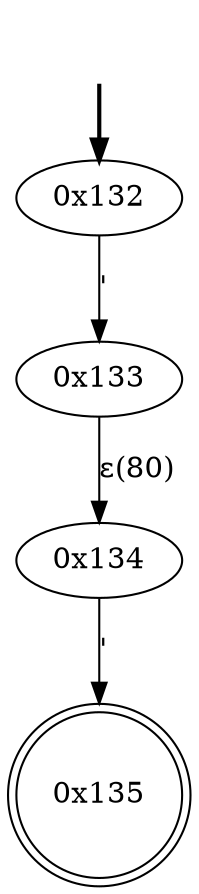 digraph {
	fake [style=invisible]
	"0x132" [root=true]
	"0x133"
	"0x134"
	"0x135" [shape=doublecircle]
	fake -> "0x132" [style=bold]
	"0x132" -> "0x133" [label="'"]
	"0x134" -> "0x135" [label="'"]
	"0x133" -> "0x134" [label="ε(80)"]
}
